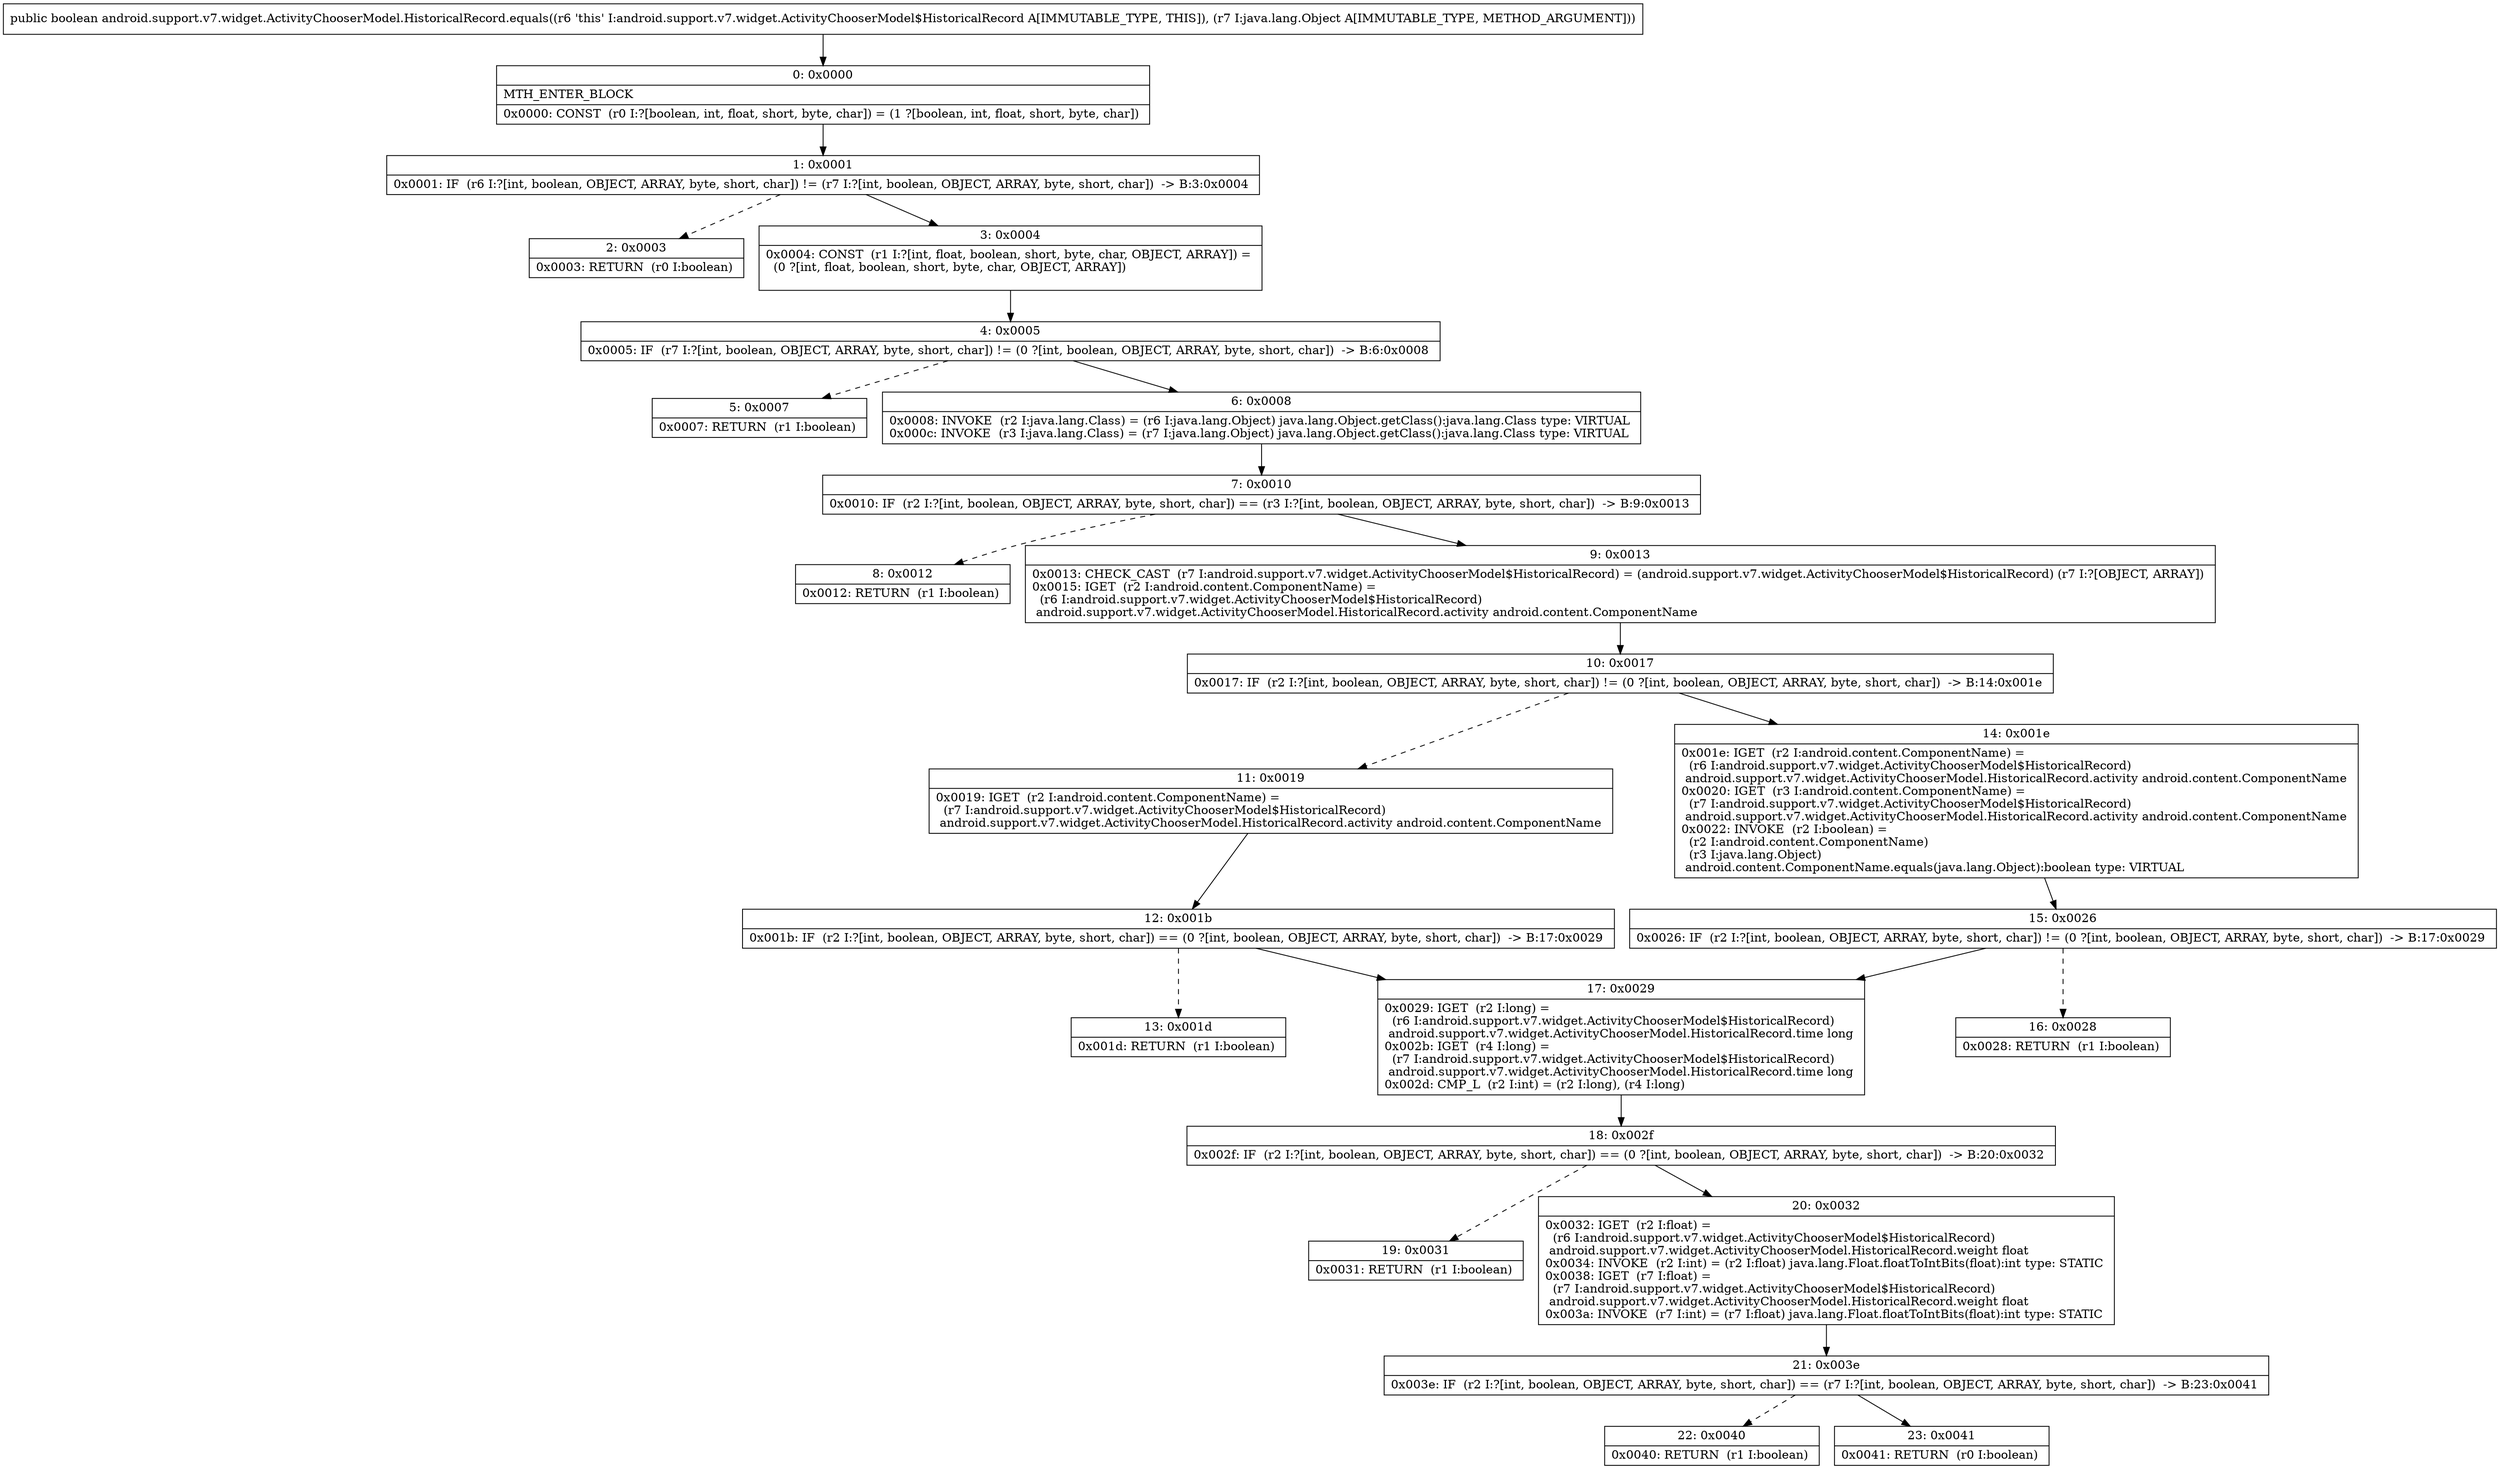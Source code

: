 digraph "CFG forandroid.support.v7.widget.ActivityChooserModel.HistoricalRecord.equals(Ljava\/lang\/Object;)Z" {
Node_0 [shape=record,label="{0\:\ 0x0000|MTH_ENTER_BLOCK\l|0x0000: CONST  (r0 I:?[boolean, int, float, short, byte, char]) = (1 ?[boolean, int, float, short, byte, char]) \l}"];
Node_1 [shape=record,label="{1\:\ 0x0001|0x0001: IF  (r6 I:?[int, boolean, OBJECT, ARRAY, byte, short, char]) != (r7 I:?[int, boolean, OBJECT, ARRAY, byte, short, char])  \-\> B:3:0x0004 \l}"];
Node_2 [shape=record,label="{2\:\ 0x0003|0x0003: RETURN  (r0 I:boolean) \l}"];
Node_3 [shape=record,label="{3\:\ 0x0004|0x0004: CONST  (r1 I:?[int, float, boolean, short, byte, char, OBJECT, ARRAY]) = \l  (0 ?[int, float, boolean, short, byte, char, OBJECT, ARRAY])\l \l}"];
Node_4 [shape=record,label="{4\:\ 0x0005|0x0005: IF  (r7 I:?[int, boolean, OBJECT, ARRAY, byte, short, char]) != (0 ?[int, boolean, OBJECT, ARRAY, byte, short, char])  \-\> B:6:0x0008 \l}"];
Node_5 [shape=record,label="{5\:\ 0x0007|0x0007: RETURN  (r1 I:boolean) \l}"];
Node_6 [shape=record,label="{6\:\ 0x0008|0x0008: INVOKE  (r2 I:java.lang.Class) = (r6 I:java.lang.Object) java.lang.Object.getClass():java.lang.Class type: VIRTUAL \l0x000c: INVOKE  (r3 I:java.lang.Class) = (r7 I:java.lang.Object) java.lang.Object.getClass():java.lang.Class type: VIRTUAL \l}"];
Node_7 [shape=record,label="{7\:\ 0x0010|0x0010: IF  (r2 I:?[int, boolean, OBJECT, ARRAY, byte, short, char]) == (r3 I:?[int, boolean, OBJECT, ARRAY, byte, short, char])  \-\> B:9:0x0013 \l}"];
Node_8 [shape=record,label="{8\:\ 0x0012|0x0012: RETURN  (r1 I:boolean) \l}"];
Node_9 [shape=record,label="{9\:\ 0x0013|0x0013: CHECK_CAST  (r7 I:android.support.v7.widget.ActivityChooserModel$HistoricalRecord) = (android.support.v7.widget.ActivityChooserModel$HistoricalRecord) (r7 I:?[OBJECT, ARRAY]) \l0x0015: IGET  (r2 I:android.content.ComponentName) = \l  (r6 I:android.support.v7.widget.ActivityChooserModel$HistoricalRecord)\l android.support.v7.widget.ActivityChooserModel.HistoricalRecord.activity android.content.ComponentName \l}"];
Node_10 [shape=record,label="{10\:\ 0x0017|0x0017: IF  (r2 I:?[int, boolean, OBJECT, ARRAY, byte, short, char]) != (0 ?[int, boolean, OBJECT, ARRAY, byte, short, char])  \-\> B:14:0x001e \l}"];
Node_11 [shape=record,label="{11\:\ 0x0019|0x0019: IGET  (r2 I:android.content.ComponentName) = \l  (r7 I:android.support.v7.widget.ActivityChooserModel$HistoricalRecord)\l android.support.v7.widget.ActivityChooserModel.HistoricalRecord.activity android.content.ComponentName \l}"];
Node_12 [shape=record,label="{12\:\ 0x001b|0x001b: IF  (r2 I:?[int, boolean, OBJECT, ARRAY, byte, short, char]) == (0 ?[int, boolean, OBJECT, ARRAY, byte, short, char])  \-\> B:17:0x0029 \l}"];
Node_13 [shape=record,label="{13\:\ 0x001d|0x001d: RETURN  (r1 I:boolean) \l}"];
Node_14 [shape=record,label="{14\:\ 0x001e|0x001e: IGET  (r2 I:android.content.ComponentName) = \l  (r6 I:android.support.v7.widget.ActivityChooserModel$HistoricalRecord)\l android.support.v7.widget.ActivityChooserModel.HistoricalRecord.activity android.content.ComponentName \l0x0020: IGET  (r3 I:android.content.ComponentName) = \l  (r7 I:android.support.v7.widget.ActivityChooserModel$HistoricalRecord)\l android.support.v7.widget.ActivityChooserModel.HistoricalRecord.activity android.content.ComponentName \l0x0022: INVOKE  (r2 I:boolean) = \l  (r2 I:android.content.ComponentName)\l  (r3 I:java.lang.Object)\l android.content.ComponentName.equals(java.lang.Object):boolean type: VIRTUAL \l}"];
Node_15 [shape=record,label="{15\:\ 0x0026|0x0026: IF  (r2 I:?[int, boolean, OBJECT, ARRAY, byte, short, char]) != (0 ?[int, boolean, OBJECT, ARRAY, byte, short, char])  \-\> B:17:0x0029 \l}"];
Node_16 [shape=record,label="{16\:\ 0x0028|0x0028: RETURN  (r1 I:boolean) \l}"];
Node_17 [shape=record,label="{17\:\ 0x0029|0x0029: IGET  (r2 I:long) = \l  (r6 I:android.support.v7.widget.ActivityChooserModel$HistoricalRecord)\l android.support.v7.widget.ActivityChooserModel.HistoricalRecord.time long \l0x002b: IGET  (r4 I:long) = \l  (r7 I:android.support.v7.widget.ActivityChooserModel$HistoricalRecord)\l android.support.v7.widget.ActivityChooserModel.HistoricalRecord.time long \l0x002d: CMP_L  (r2 I:int) = (r2 I:long), (r4 I:long) \l}"];
Node_18 [shape=record,label="{18\:\ 0x002f|0x002f: IF  (r2 I:?[int, boolean, OBJECT, ARRAY, byte, short, char]) == (0 ?[int, boolean, OBJECT, ARRAY, byte, short, char])  \-\> B:20:0x0032 \l}"];
Node_19 [shape=record,label="{19\:\ 0x0031|0x0031: RETURN  (r1 I:boolean) \l}"];
Node_20 [shape=record,label="{20\:\ 0x0032|0x0032: IGET  (r2 I:float) = \l  (r6 I:android.support.v7.widget.ActivityChooserModel$HistoricalRecord)\l android.support.v7.widget.ActivityChooserModel.HistoricalRecord.weight float \l0x0034: INVOKE  (r2 I:int) = (r2 I:float) java.lang.Float.floatToIntBits(float):int type: STATIC \l0x0038: IGET  (r7 I:float) = \l  (r7 I:android.support.v7.widget.ActivityChooserModel$HistoricalRecord)\l android.support.v7.widget.ActivityChooserModel.HistoricalRecord.weight float \l0x003a: INVOKE  (r7 I:int) = (r7 I:float) java.lang.Float.floatToIntBits(float):int type: STATIC \l}"];
Node_21 [shape=record,label="{21\:\ 0x003e|0x003e: IF  (r2 I:?[int, boolean, OBJECT, ARRAY, byte, short, char]) == (r7 I:?[int, boolean, OBJECT, ARRAY, byte, short, char])  \-\> B:23:0x0041 \l}"];
Node_22 [shape=record,label="{22\:\ 0x0040|0x0040: RETURN  (r1 I:boolean) \l}"];
Node_23 [shape=record,label="{23\:\ 0x0041|0x0041: RETURN  (r0 I:boolean) \l}"];
MethodNode[shape=record,label="{public boolean android.support.v7.widget.ActivityChooserModel.HistoricalRecord.equals((r6 'this' I:android.support.v7.widget.ActivityChooserModel$HistoricalRecord A[IMMUTABLE_TYPE, THIS]), (r7 I:java.lang.Object A[IMMUTABLE_TYPE, METHOD_ARGUMENT])) }"];
MethodNode -> Node_0;
Node_0 -> Node_1;
Node_1 -> Node_2[style=dashed];
Node_1 -> Node_3;
Node_3 -> Node_4;
Node_4 -> Node_5[style=dashed];
Node_4 -> Node_6;
Node_6 -> Node_7;
Node_7 -> Node_8[style=dashed];
Node_7 -> Node_9;
Node_9 -> Node_10;
Node_10 -> Node_11[style=dashed];
Node_10 -> Node_14;
Node_11 -> Node_12;
Node_12 -> Node_13[style=dashed];
Node_12 -> Node_17;
Node_14 -> Node_15;
Node_15 -> Node_16[style=dashed];
Node_15 -> Node_17;
Node_17 -> Node_18;
Node_18 -> Node_19[style=dashed];
Node_18 -> Node_20;
Node_20 -> Node_21;
Node_21 -> Node_22[style=dashed];
Node_21 -> Node_23;
}

